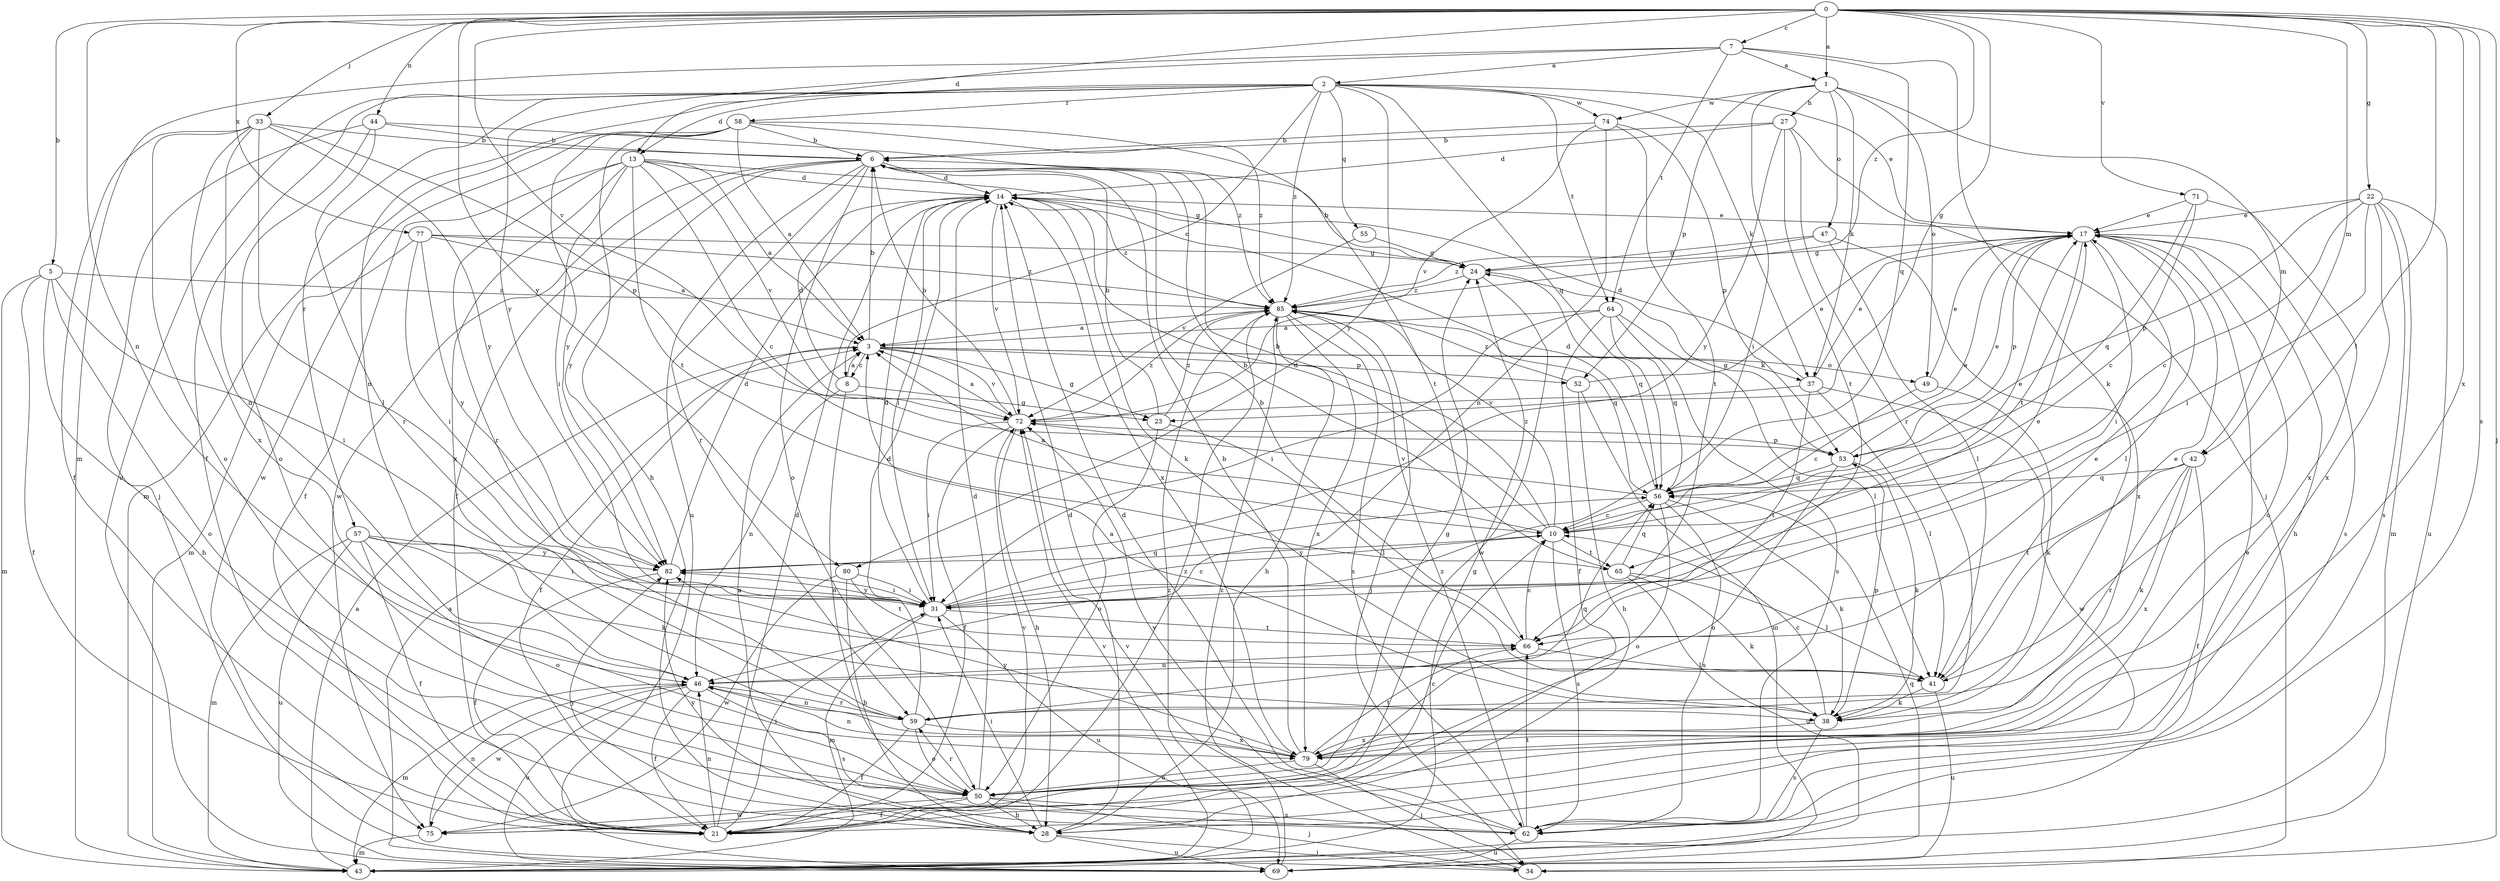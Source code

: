 strict digraph  {
0;
1;
2;
3;
5;
6;
7;
8;
10;
13;
14;
17;
21;
22;
23;
24;
27;
28;
31;
33;
34;
37;
38;
41;
42;
43;
44;
46;
47;
49;
50;
52;
53;
55;
56;
57;
58;
59;
62;
64;
65;
66;
69;
71;
72;
74;
75;
77;
79;
80;
82;
85;
0 -> 1  [label=a];
0 -> 5  [label=b];
0 -> 7  [label=c];
0 -> 13  [label=d];
0 -> 22  [label=g];
0 -> 23  [label=g];
0 -> 33  [label=j];
0 -> 34  [label=j];
0 -> 41  [label=l];
0 -> 42  [label=m];
0 -> 44  [label=n];
0 -> 46  [label=n];
0 -> 62  [label=s];
0 -> 71  [label=v];
0 -> 72  [label=v];
0 -> 77  [label=x];
0 -> 79  [label=x];
0 -> 80  [label=y];
0 -> 85  [label=z];
1 -> 27  [label=h];
1 -> 31  [label=i];
1 -> 37  [label=k];
1 -> 42  [label=m];
1 -> 47  [label=o];
1 -> 49  [label=o];
1 -> 52  [label=p];
1 -> 74  [label=w];
2 -> 8  [label=c];
2 -> 13  [label=d];
2 -> 17  [label=e];
2 -> 21  [label=f];
2 -> 37  [label=k];
2 -> 46  [label=n];
2 -> 55  [label=q];
2 -> 56  [label=q];
2 -> 57  [label=r];
2 -> 58  [label=r];
2 -> 64  [label=t];
2 -> 69  [label=u];
2 -> 74  [label=w];
2 -> 80  [label=y];
2 -> 85  [label=z];
3 -> 6  [label=b];
3 -> 8  [label=c];
3 -> 21  [label=f];
3 -> 23  [label=g];
3 -> 37  [label=k];
3 -> 49  [label=o];
3 -> 52  [label=p];
3 -> 72  [label=v];
5 -> 21  [label=f];
5 -> 28  [label=h];
5 -> 31  [label=i];
5 -> 43  [label=m];
5 -> 50  [label=o];
5 -> 85  [label=z];
6 -> 14  [label=d];
6 -> 21  [label=f];
6 -> 50  [label=o];
6 -> 59  [label=r];
6 -> 69  [label=u];
6 -> 75  [label=w];
6 -> 82  [label=y];
7 -> 1  [label=a];
7 -> 2  [label=a];
7 -> 38  [label=k];
7 -> 43  [label=m];
7 -> 56  [label=q];
7 -> 64  [label=t];
7 -> 82  [label=y];
8 -> 3  [label=a];
8 -> 14  [label=d];
8 -> 23  [label=g];
8 -> 46  [label=n];
8 -> 50  [label=o];
10 -> 3  [label=a];
10 -> 6  [label=b];
10 -> 14  [label=d];
10 -> 17  [label=e];
10 -> 62  [label=s];
10 -> 65  [label=t];
10 -> 82  [label=y];
10 -> 85  [label=z];
13 -> 3  [label=a];
13 -> 10  [label=c];
13 -> 14  [label=d];
13 -> 21  [label=f];
13 -> 24  [label=g];
13 -> 31  [label=i];
13 -> 59  [label=r];
13 -> 65  [label=t];
13 -> 72  [label=v];
13 -> 79  [label=x];
14 -> 17  [label=e];
14 -> 31  [label=i];
14 -> 38  [label=k];
14 -> 72  [label=v];
14 -> 79  [label=x];
14 -> 85  [label=z];
17 -> 24  [label=g];
17 -> 28  [label=h];
17 -> 31  [label=i];
17 -> 41  [label=l];
17 -> 50  [label=o];
17 -> 53  [label=p];
17 -> 62  [label=s];
17 -> 65  [label=t];
21 -> 10  [label=c];
21 -> 14  [label=d];
21 -> 31  [label=i];
21 -> 46  [label=n];
21 -> 72  [label=v];
21 -> 85  [label=z];
22 -> 10  [label=c];
22 -> 17  [label=e];
22 -> 31  [label=i];
22 -> 43  [label=m];
22 -> 53  [label=p];
22 -> 62  [label=s];
22 -> 69  [label=u];
22 -> 79  [label=x];
23 -> 6  [label=b];
23 -> 41  [label=l];
23 -> 50  [label=o];
23 -> 85  [label=z];
24 -> 6  [label=b];
24 -> 56  [label=q];
24 -> 75  [label=w];
24 -> 85  [label=z];
27 -> 6  [label=b];
27 -> 14  [label=d];
27 -> 34  [label=j];
27 -> 59  [label=r];
27 -> 66  [label=t];
27 -> 82  [label=y];
28 -> 3  [label=a];
28 -> 14  [label=d];
28 -> 31  [label=i];
28 -> 34  [label=j];
28 -> 69  [label=u];
28 -> 82  [label=y];
31 -> 10  [label=c];
31 -> 14  [label=d];
31 -> 17  [label=e];
31 -> 43  [label=m];
31 -> 56  [label=q];
31 -> 66  [label=t];
31 -> 69  [label=u];
31 -> 82  [label=y];
33 -> 6  [label=b];
33 -> 21  [label=f];
33 -> 41  [label=l];
33 -> 46  [label=n];
33 -> 50  [label=o];
33 -> 53  [label=p];
33 -> 79  [label=x];
33 -> 82  [label=y];
34 -> 72  [label=v];
37 -> 14  [label=d];
37 -> 17  [label=e];
37 -> 41  [label=l];
37 -> 66  [label=t];
37 -> 72  [label=v];
37 -> 75  [label=w];
38 -> 3  [label=a];
38 -> 10  [label=c];
38 -> 53  [label=p];
38 -> 62  [label=s];
38 -> 79  [label=x];
41 -> 17  [label=e];
41 -> 38  [label=k];
41 -> 69  [label=u];
42 -> 21  [label=f];
42 -> 38  [label=k];
42 -> 56  [label=q];
42 -> 59  [label=r];
42 -> 66  [label=t];
42 -> 79  [label=x];
43 -> 3  [label=a];
43 -> 17  [label=e];
43 -> 24  [label=g];
43 -> 72  [label=v];
43 -> 85  [label=z];
44 -> 6  [label=b];
44 -> 34  [label=j];
44 -> 50  [label=o];
44 -> 59  [label=r];
44 -> 85  [label=z];
46 -> 17  [label=e];
46 -> 21  [label=f];
46 -> 43  [label=m];
46 -> 59  [label=r];
46 -> 62  [label=s];
46 -> 69  [label=u];
46 -> 75  [label=w];
47 -> 24  [label=g];
47 -> 41  [label=l];
47 -> 79  [label=x];
47 -> 85  [label=z];
49 -> 10  [label=c];
49 -> 17  [label=e];
49 -> 38  [label=k];
50 -> 14  [label=d];
50 -> 21  [label=f];
50 -> 24  [label=g];
50 -> 28  [label=h];
50 -> 34  [label=j];
50 -> 59  [label=r];
50 -> 62  [label=s];
50 -> 75  [label=w];
52 -> 17  [label=e];
52 -> 28  [label=h];
52 -> 43  [label=m];
52 -> 85  [label=z];
53 -> 17  [label=e];
53 -> 24  [label=g];
53 -> 38  [label=k];
53 -> 50  [label=o];
53 -> 56  [label=q];
55 -> 24  [label=g];
55 -> 72  [label=v];
56 -> 10  [label=c];
56 -> 14  [label=d];
56 -> 17  [label=e];
56 -> 38  [label=k];
56 -> 50  [label=o];
56 -> 62  [label=s];
56 -> 72  [label=v];
57 -> 21  [label=f];
57 -> 31  [label=i];
57 -> 38  [label=k];
57 -> 43  [label=m];
57 -> 50  [label=o];
57 -> 69  [label=u];
57 -> 82  [label=y];
58 -> 3  [label=a];
58 -> 6  [label=b];
58 -> 28  [label=h];
58 -> 43  [label=m];
58 -> 66  [label=t];
58 -> 75  [label=w];
58 -> 82  [label=y];
58 -> 85  [label=z];
59 -> 14  [label=d];
59 -> 21  [label=f];
59 -> 46  [label=n];
59 -> 50  [label=o];
59 -> 56  [label=q];
59 -> 79  [label=x];
62 -> 14  [label=d];
62 -> 66  [label=t];
62 -> 69  [label=u];
62 -> 72  [label=v];
62 -> 82  [label=y];
62 -> 85  [label=z];
64 -> 3  [label=a];
64 -> 21  [label=f];
64 -> 31  [label=i];
64 -> 41  [label=l];
64 -> 56  [label=q];
64 -> 62  [label=s];
65 -> 6  [label=b];
65 -> 38  [label=k];
65 -> 41  [label=l];
65 -> 56  [label=q];
65 -> 69  [label=u];
66 -> 6  [label=b];
66 -> 10  [label=c];
66 -> 41  [label=l];
66 -> 46  [label=n];
69 -> 3  [label=a];
69 -> 56  [label=q];
69 -> 85  [label=z];
71 -> 10  [label=c];
71 -> 17  [label=e];
71 -> 56  [label=q];
71 -> 79  [label=x];
72 -> 3  [label=a];
72 -> 6  [label=b];
72 -> 21  [label=f];
72 -> 28  [label=h];
72 -> 31  [label=i];
72 -> 53  [label=p];
72 -> 85  [label=z];
74 -> 6  [label=b];
74 -> 46  [label=n];
74 -> 53  [label=p];
74 -> 66  [label=t];
74 -> 72  [label=v];
75 -> 43  [label=m];
75 -> 46  [label=n];
77 -> 3  [label=a];
77 -> 24  [label=g];
77 -> 31  [label=i];
77 -> 43  [label=m];
77 -> 82  [label=y];
77 -> 85  [label=z];
79 -> 6  [label=b];
79 -> 34  [label=j];
79 -> 46  [label=n];
79 -> 50  [label=o];
79 -> 66  [label=t];
79 -> 82  [label=y];
80 -> 28  [label=h];
80 -> 31  [label=i];
80 -> 66  [label=t];
80 -> 75  [label=w];
82 -> 14  [label=d];
82 -> 21  [label=f];
82 -> 31  [label=i];
85 -> 3  [label=a];
85 -> 28  [label=h];
85 -> 34  [label=j];
85 -> 56  [label=q];
85 -> 62  [label=s];
85 -> 79  [label=x];
}
